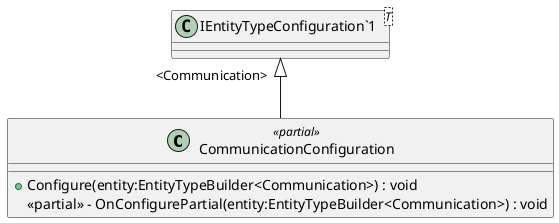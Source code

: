@startuml
class CommunicationConfiguration <<partial>> {
    + Configure(entity:EntityTypeBuilder<Communication>) : void
    <<partial>> - OnConfigurePartial(entity:EntityTypeBuilder<Communication>) : void
}
class "IEntityTypeConfiguration`1"<T> {
}
"IEntityTypeConfiguration`1" "<Communication>" <|-- CommunicationConfiguration
@enduml
